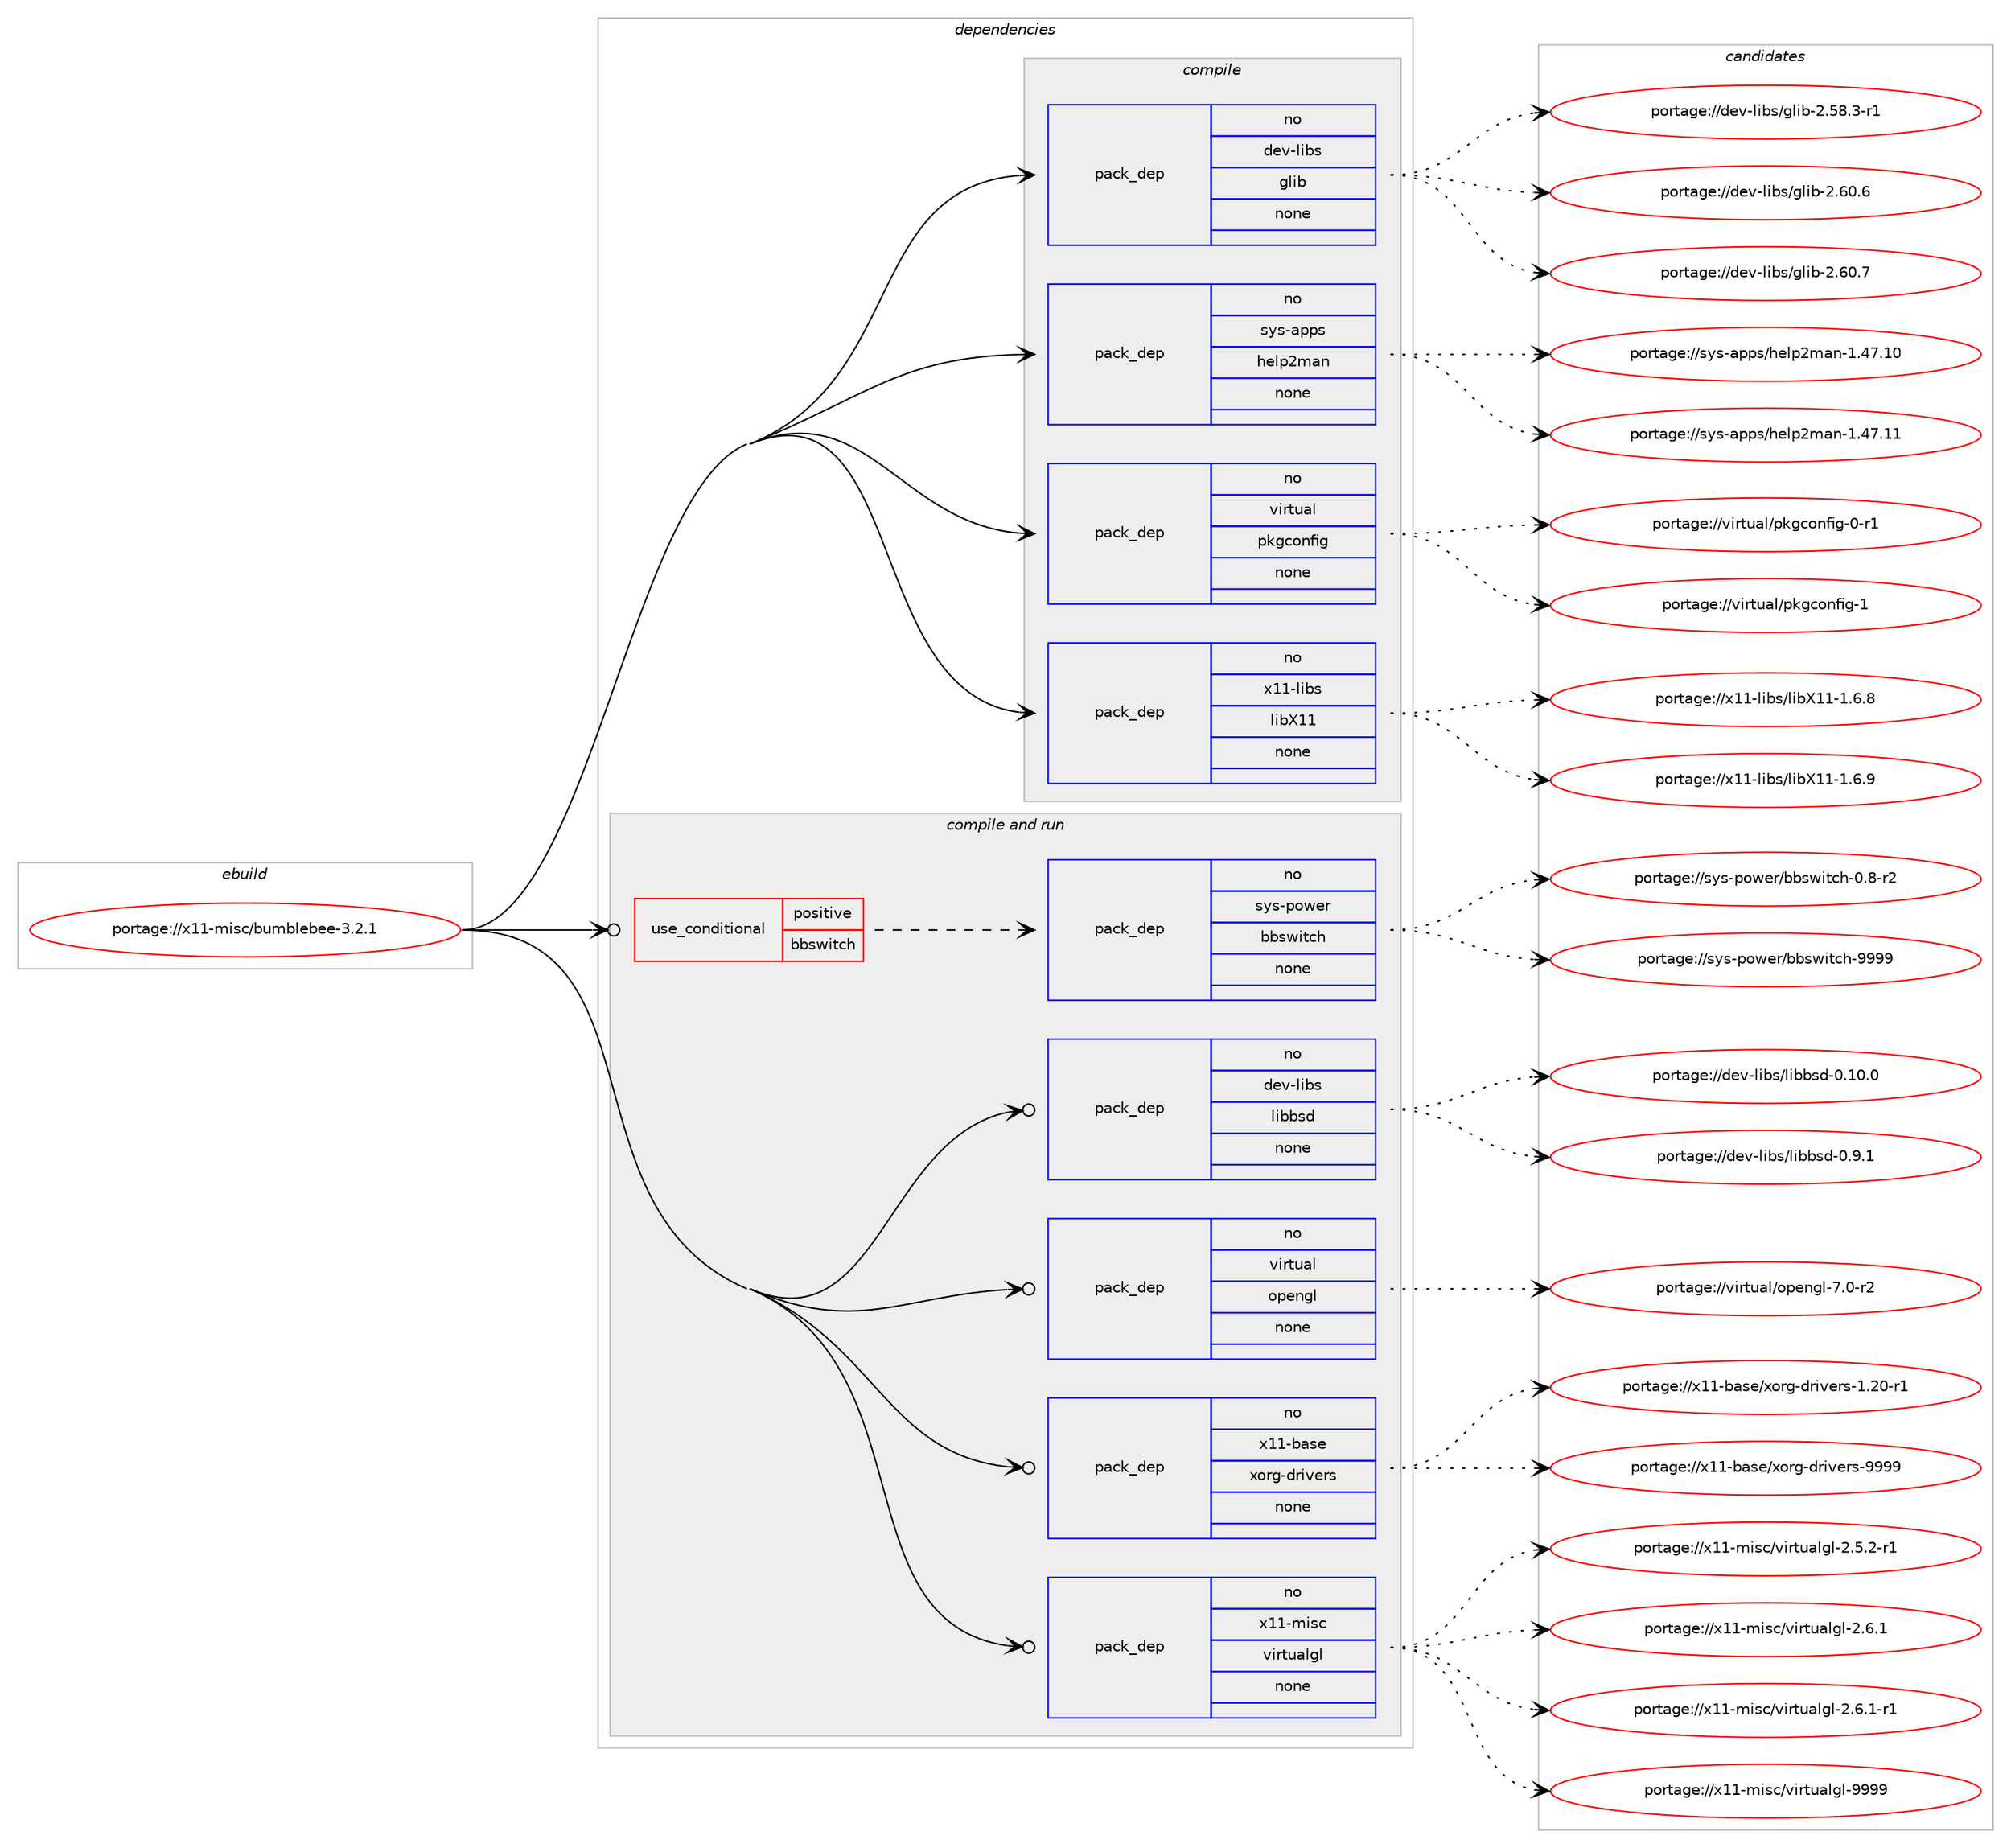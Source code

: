 digraph prolog {

# *************
# Graph options
# *************

newrank=true;
concentrate=true;
compound=true;
graph [rankdir=LR,fontname=Helvetica,fontsize=10,ranksep=1.5];#, ranksep=2.5, nodesep=0.2];
edge  [arrowhead=vee];
node  [fontname=Helvetica,fontsize=10];

# **********
# The ebuild
# **********

subgraph cluster_leftcol {
color=gray;
rank=same;
label=<<i>ebuild</i>>;
id [label="portage://x11-misc/bumblebee-3.2.1", color=red, width=4, href="../x11-misc/bumblebee-3.2.1.svg"];
}

# ****************
# The dependencies
# ****************

subgraph cluster_midcol {
color=gray;
label=<<i>dependencies</i>>;
subgraph cluster_compile {
fillcolor="#eeeeee";
style=filled;
label=<<i>compile</i>>;
subgraph pack335490 {
dependency451897 [label=<<TABLE BORDER="0" CELLBORDER="1" CELLSPACING="0" CELLPADDING="4" WIDTH="220"><TR><TD ROWSPAN="6" CELLPADDING="30">pack_dep</TD></TR><TR><TD WIDTH="110">no</TD></TR><TR><TD>dev-libs</TD></TR><TR><TD>glib</TD></TR><TR><TD>none</TD></TR><TR><TD></TD></TR></TABLE>>, shape=none, color=blue];
}
id:e -> dependency451897:w [weight=20,style="solid",arrowhead="vee"];
subgraph pack335491 {
dependency451898 [label=<<TABLE BORDER="0" CELLBORDER="1" CELLSPACING="0" CELLPADDING="4" WIDTH="220"><TR><TD ROWSPAN="6" CELLPADDING="30">pack_dep</TD></TR><TR><TD WIDTH="110">no</TD></TR><TR><TD>sys-apps</TD></TR><TR><TD>help2man</TD></TR><TR><TD>none</TD></TR><TR><TD></TD></TR></TABLE>>, shape=none, color=blue];
}
id:e -> dependency451898:w [weight=20,style="solid",arrowhead="vee"];
subgraph pack335492 {
dependency451899 [label=<<TABLE BORDER="0" CELLBORDER="1" CELLSPACING="0" CELLPADDING="4" WIDTH="220"><TR><TD ROWSPAN="6" CELLPADDING="30">pack_dep</TD></TR><TR><TD WIDTH="110">no</TD></TR><TR><TD>virtual</TD></TR><TR><TD>pkgconfig</TD></TR><TR><TD>none</TD></TR><TR><TD></TD></TR></TABLE>>, shape=none, color=blue];
}
id:e -> dependency451899:w [weight=20,style="solid",arrowhead="vee"];
subgraph pack335493 {
dependency451900 [label=<<TABLE BORDER="0" CELLBORDER="1" CELLSPACING="0" CELLPADDING="4" WIDTH="220"><TR><TD ROWSPAN="6" CELLPADDING="30">pack_dep</TD></TR><TR><TD WIDTH="110">no</TD></TR><TR><TD>x11-libs</TD></TR><TR><TD>libX11</TD></TR><TR><TD>none</TD></TR><TR><TD></TD></TR></TABLE>>, shape=none, color=blue];
}
id:e -> dependency451900:w [weight=20,style="solid",arrowhead="vee"];
}
subgraph cluster_compileandrun {
fillcolor="#eeeeee";
style=filled;
label=<<i>compile and run</i>>;
subgraph cond108281 {
dependency451901 [label=<<TABLE BORDER="0" CELLBORDER="1" CELLSPACING="0" CELLPADDING="4"><TR><TD ROWSPAN="3" CELLPADDING="10">use_conditional</TD></TR><TR><TD>positive</TD></TR><TR><TD>bbswitch</TD></TR></TABLE>>, shape=none, color=red];
subgraph pack335494 {
dependency451902 [label=<<TABLE BORDER="0" CELLBORDER="1" CELLSPACING="0" CELLPADDING="4" WIDTH="220"><TR><TD ROWSPAN="6" CELLPADDING="30">pack_dep</TD></TR><TR><TD WIDTH="110">no</TD></TR><TR><TD>sys-power</TD></TR><TR><TD>bbswitch</TD></TR><TR><TD>none</TD></TR><TR><TD></TD></TR></TABLE>>, shape=none, color=blue];
}
dependency451901:e -> dependency451902:w [weight=20,style="dashed",arrowhead="vee"];
}
id:e -> dependency451901:w [weight=20,style="solid",arrowhead="odotvee"];
subgraph pack335495 {
dependency451903 [label=<<TABLE BORDER="0" CELLBORDER="1" CELLSPACING="0" CELLPADDING="4" WIDTH="220"><TR><TD ROWSPAN="6" CELLPADDING="30">pack_dep</TD></TR><TR><TD WIDTH="110">no</TD></TR><TR><TD>dev-libs</TD></TR><TR><TD>libbsd</TD></TR><TR><TD>none</TD></TR><TR><TD></TD></TR></TABLE>>, shape=none, color=blue];
}
id:e -> dependency451903:w [weight=20,style="solid",arrowhead="odotvee"];
subgraph pack335496 {
dependency451904 [label=<<TABLE BORDER="0" CELLBORDER="1" CELLSPACING="0" CELLPADDING="4" WIDTH="220"><TR><TD ROWSPAN="6" CELLPADDING="30">pack_dep</TD></TR><TR><TD WIDTH="110">no</TD></TR><TR><TD>virtual</TD></TR><TR><TD>opengl</TD></TR><TR><TD>none</TD></TR><TR><TD></TD></TR></TABLE>>, shape=none, color=blue];
}
id:e -> dependency451904:w [weight=20,style="solid",arrowhead="odotvee"];
subgraph pack335497 {
dependency451905 [label=<<TABLE BORDER="0" CELLBORDER="1" CELLSPACING="0" CELLPADDING="4" WIDTH="220"><TR><TD ROWSPAN="6" CELLPADDING="30">pack_dep</TD></TR><TR><TD WIDTH="110">no</TD></TR><TR><TD>x11-base</TD></TR><TR><TD>xorg-drivers</TD></TR><TR><TD>none</TD></TR><TR><TD></TD></TR></TABLE>>, shape=none, color=blue];
}
id:e -> dependency451905:w [weight=20,style="solid",arrowhead="odotvee"];
subgraph pack335498 {
dependency451906 [label=<<TABLE BORDER="0" CELLBORDER="1" CELLSPACING="0" CELLPADDING="4" WIDTH="220"><TR><TD ROWSPAN="6" CELLPADDING="30">pack_dep</TD></TR><TR><TD WIDTH="110">no</TD></TR><TR><TD>x11-misc</TD></TR><TR><TD>virtualgl</TD></TR><TR><TD>none</TD></TR><TR><TD></TD></TR></TABLE>>, shape=none, color=blue];
}
id:e -> dependency451906:w [weight=20,style="solid",arrowhead="odotvee"];
}
subgraph cluster_run {
fillcolor="#eeeeee";
style=filled;
label=<<i>run</i>>;
}
}

# **************
# The candidates
# **************

subgraph cluster_choices {
rank=same;
color=gray;
label=<<i>candidates</i>>;

subgraph choice335490 {
color=black;
nodesep=1;
choiceportage10010111845108105981154710310810598455046535646514511449 [label="portage://dev-libs/glib-2.58.3-r1", color=red, width=4,href="../dev-libs/glib-2.58.3-r1.svg"];
choiceportage1001011184510810598115471031081059845504654484654 [label="portage://dev-libs/glib-2.60.6", color=red, width=4,href="../dev-libs/glib-2.60.6.svg"];
choiceportage1001011184510810598115471031081059845504654484655 [label="portage://dev-libs/glib-2.60.7", color=red, width=4,href="../dev-libs/glib-2.60.7.svg"];
dependency451897:e -> choiceportage10010111845108105981154710310810598455046535646514511449:w [style=dotted,weight="100"];
dependency451897:e -> choiceportage1001011184510810598115471031081059845504654484654:w [style=dotted,weight="100"];
dependency451897:e -> choiceportage1001011184510810598115471031081059845504654484655:w [style=dotted,weight="100"];
}
subgraph choice335491 {
color=black;
nodesep=1;
choiceportage11512111545971121121154710410110811250109971104549465255464948 [label="portage://sys-apps/help2man-1.47.10", color=red, width=4,href="../sys-apps/help2man-1.47.10.svg"];
choiceportage11512111545971121121154710410110811250109971104549465255464949 [label="portage://sys-apps/help2man-1.47.11", color=red, width=4,href="../sys-apps/help2man-1.47.11.svg"];
dependency451898:e -> choiceportage11512111545971121121154710410110811250109971104549465255464948:w [style=dotted,weight="100"];
dependency451898:e -> choiceportage11512111545971121121154710410110811250109971104549465255464949:w [style=dotted,weight="100"];
}
subgraph choice335492 {
color=black;
nodesep=1;
choiceportage11810511411611797108471121071039911111010210510345484511449 [label="portage://virtual/pkgconfig-0-r1", color=red, width=4,href="../virtual/pkgconfig-0-r1.svg"];
choiceportage1181051141161179710847112107103991111101021051034549 [label="portage://virtual/pkgconfig-1", color=red, width=4,href="../virtual/pkgconfig-1.svg"];
dependency451899:e -> choiceportage11810511411611797108471121071039911111010210510345484511449:w [style=dotted,weight="100"];
dependency451899:e -> choiceportage1181051141161179710847112107103991111101021051034549:w [style=dotted,weight="100"];
}
subgraph choice335493 {
color=black;
nodesep=1;
choiceportage120494945108105981154710810598884949454946544656 [label="portage://x11-libs/libX11-1.6.8", color=red, width=4,href="../x11-libs/libX11-1.6.8.svg"];
choiceportage120494945108105981154710810598884949454946544657 [label="portage://x11-libs/libX11-1.6.9", color=red, width=4,href="../x11-libs/libX11-1.6.9.svg"];
dependency451900:e -> choiceportage120494945108105981154710810598884949454946544656:w [style=dotted,weight="100"];
dependency451900:e -> choiceportage120494945108105981154710810598884949454946544657:w [style=dotted,weight="100"];
}
subgraph choice335494 {
color=black;
nodesep=1;
choiceportage1151211154511211111910111447989811511910511699104454846564511450 [label="portage://sys-power/bbswitch-0.8-r2", color=red, width=4,href="../sys-power/bbswitch-0.8-r2.svg"];
choiceportage11512111545112111119101114479898115119105116991044557575757 [label="portage://sys-power/bbswitch-9999", color=red, width=4,href="../sys-power/bbswitch-9999.svg"];
dependency451902:e -> choiceportage1151211154511211111910111447989811511910511699104454846564511450:w [style=dotted,weight="100"];
dependency451902:e -> choiceportage11512111545112111119101114479898115119105116991044557575757:w [style=dotted,weight="100"];
}
subgraph choice335495 {
color=black;
nodesep=1;
choiceportage100101118451081059811547108105989811510045484649484648 [label="portage://dev-libs/libbsd-0.10.0", color=red, width=4,href="../dev-libs/libbsd-0.10.0.svg"];
choiceportage1001011184510810598115471081059898115100454846574649 [label="portage://dev-libs/libbsd-0.9.1", color=red, width=4,href="../dev-libs/libbsd-0.9.1.svg"];
dependency451903:e -> choiceportage100101118451081059811547108105989811510045484649484648:w [style=dotted,weight="100"];
dependency451903:e -> choiceportage1001011184510810598115471081059898115100454846574649:w [style=dotted,weight="100"];
}
subgraph choice335496 {
color=black;
nodesep=1;
choiceportage1181051141161179710847111112101110103108455546484511450 [label="portage://virtual/opengl-7.0-r2", color=red, width=4,href="../virtual/opengl-7.0-r2.svg"];
dependency451904:e -> choiceportage1181051141161179710847111112101110103108455546484511450:w [style=dotted,weight="100"];
}
subgraph choice335497 {
color=black;
nodesep=1;
choiceportage1204949459897115101471201111141034510011410511810111411545494650484511449 [label="portage://x11-base/xorg-drivers-1.20-r1", color=red, width=4,href="../x11-base/xorg-drivers-1.20-r1.svg"];
choiceportage120494945989711510147120111114103451001141051181011141154557575757 [label="portage://x11-base/xorg-drivers-9999", color=red, width=4,href="../x11-base/xorg-drivers-9999.svg"];
dependency451905:e -> choiceportage1204949459897115101471201111141034510011410511810111411545494650484511449:w [style=dotted,weight="100"];
dependency451905:e -> choiceportage120494945989711510147120111114103451001141051181011141154557575757:w [style=dotted,weight="100"];
}
subgraph choice335498 {
color=black;
nodesep=1;
choiceportage1204949451091051159947118105114116117971081031084550465346504511449 [label="portage://x11-misc/virtualgl-2.5.2-r1", color=red, width=4,href="../x11-misc/virtualgl-2.5.2-r1.svg"];
choiceportage120494945109105115994711810511411611797108103108455046544649 [label="portage://x11-misc/virtualgl-2.6.1", color=red, width=4,href="../x11-misc/virtualgl-2.6.1.svg"];
choiceportage1204949451091051159947118105114116117971081031084550465446494511449 [label="portage://x11-misc/virtualgl-2.6.1-r1", color=red, width=4,href="../x11-misc/virtualgl-2.6.1-r1.svg"];
choiceportage1204949451091051159947118105114116117971081031084557575757 [label="portage://x11-misc/virtualgl-9999", color=red, width=4,href="../x11-misc/virtualgl-9999.svg"];
dependency451906:e -> choiceportage1204949451091051159947118105114116117971081031084550465346504511449:w [style=dotted,weight="100"];
dependency451906:e -> choiceportage120494945109105115994711810511411611797108103108455046544649:w [style=dotted,weight="100"];
dependency451906:e -> choiceportage1204949451091051159947118105114116117971081031084550465446494511449:w [style=dotted,weight="100"];
dependency451906:e -> choiceportage1204949451091051159947118105114116117971081031084557575757:w [style=dotted,weight="100"];
}
}

}
